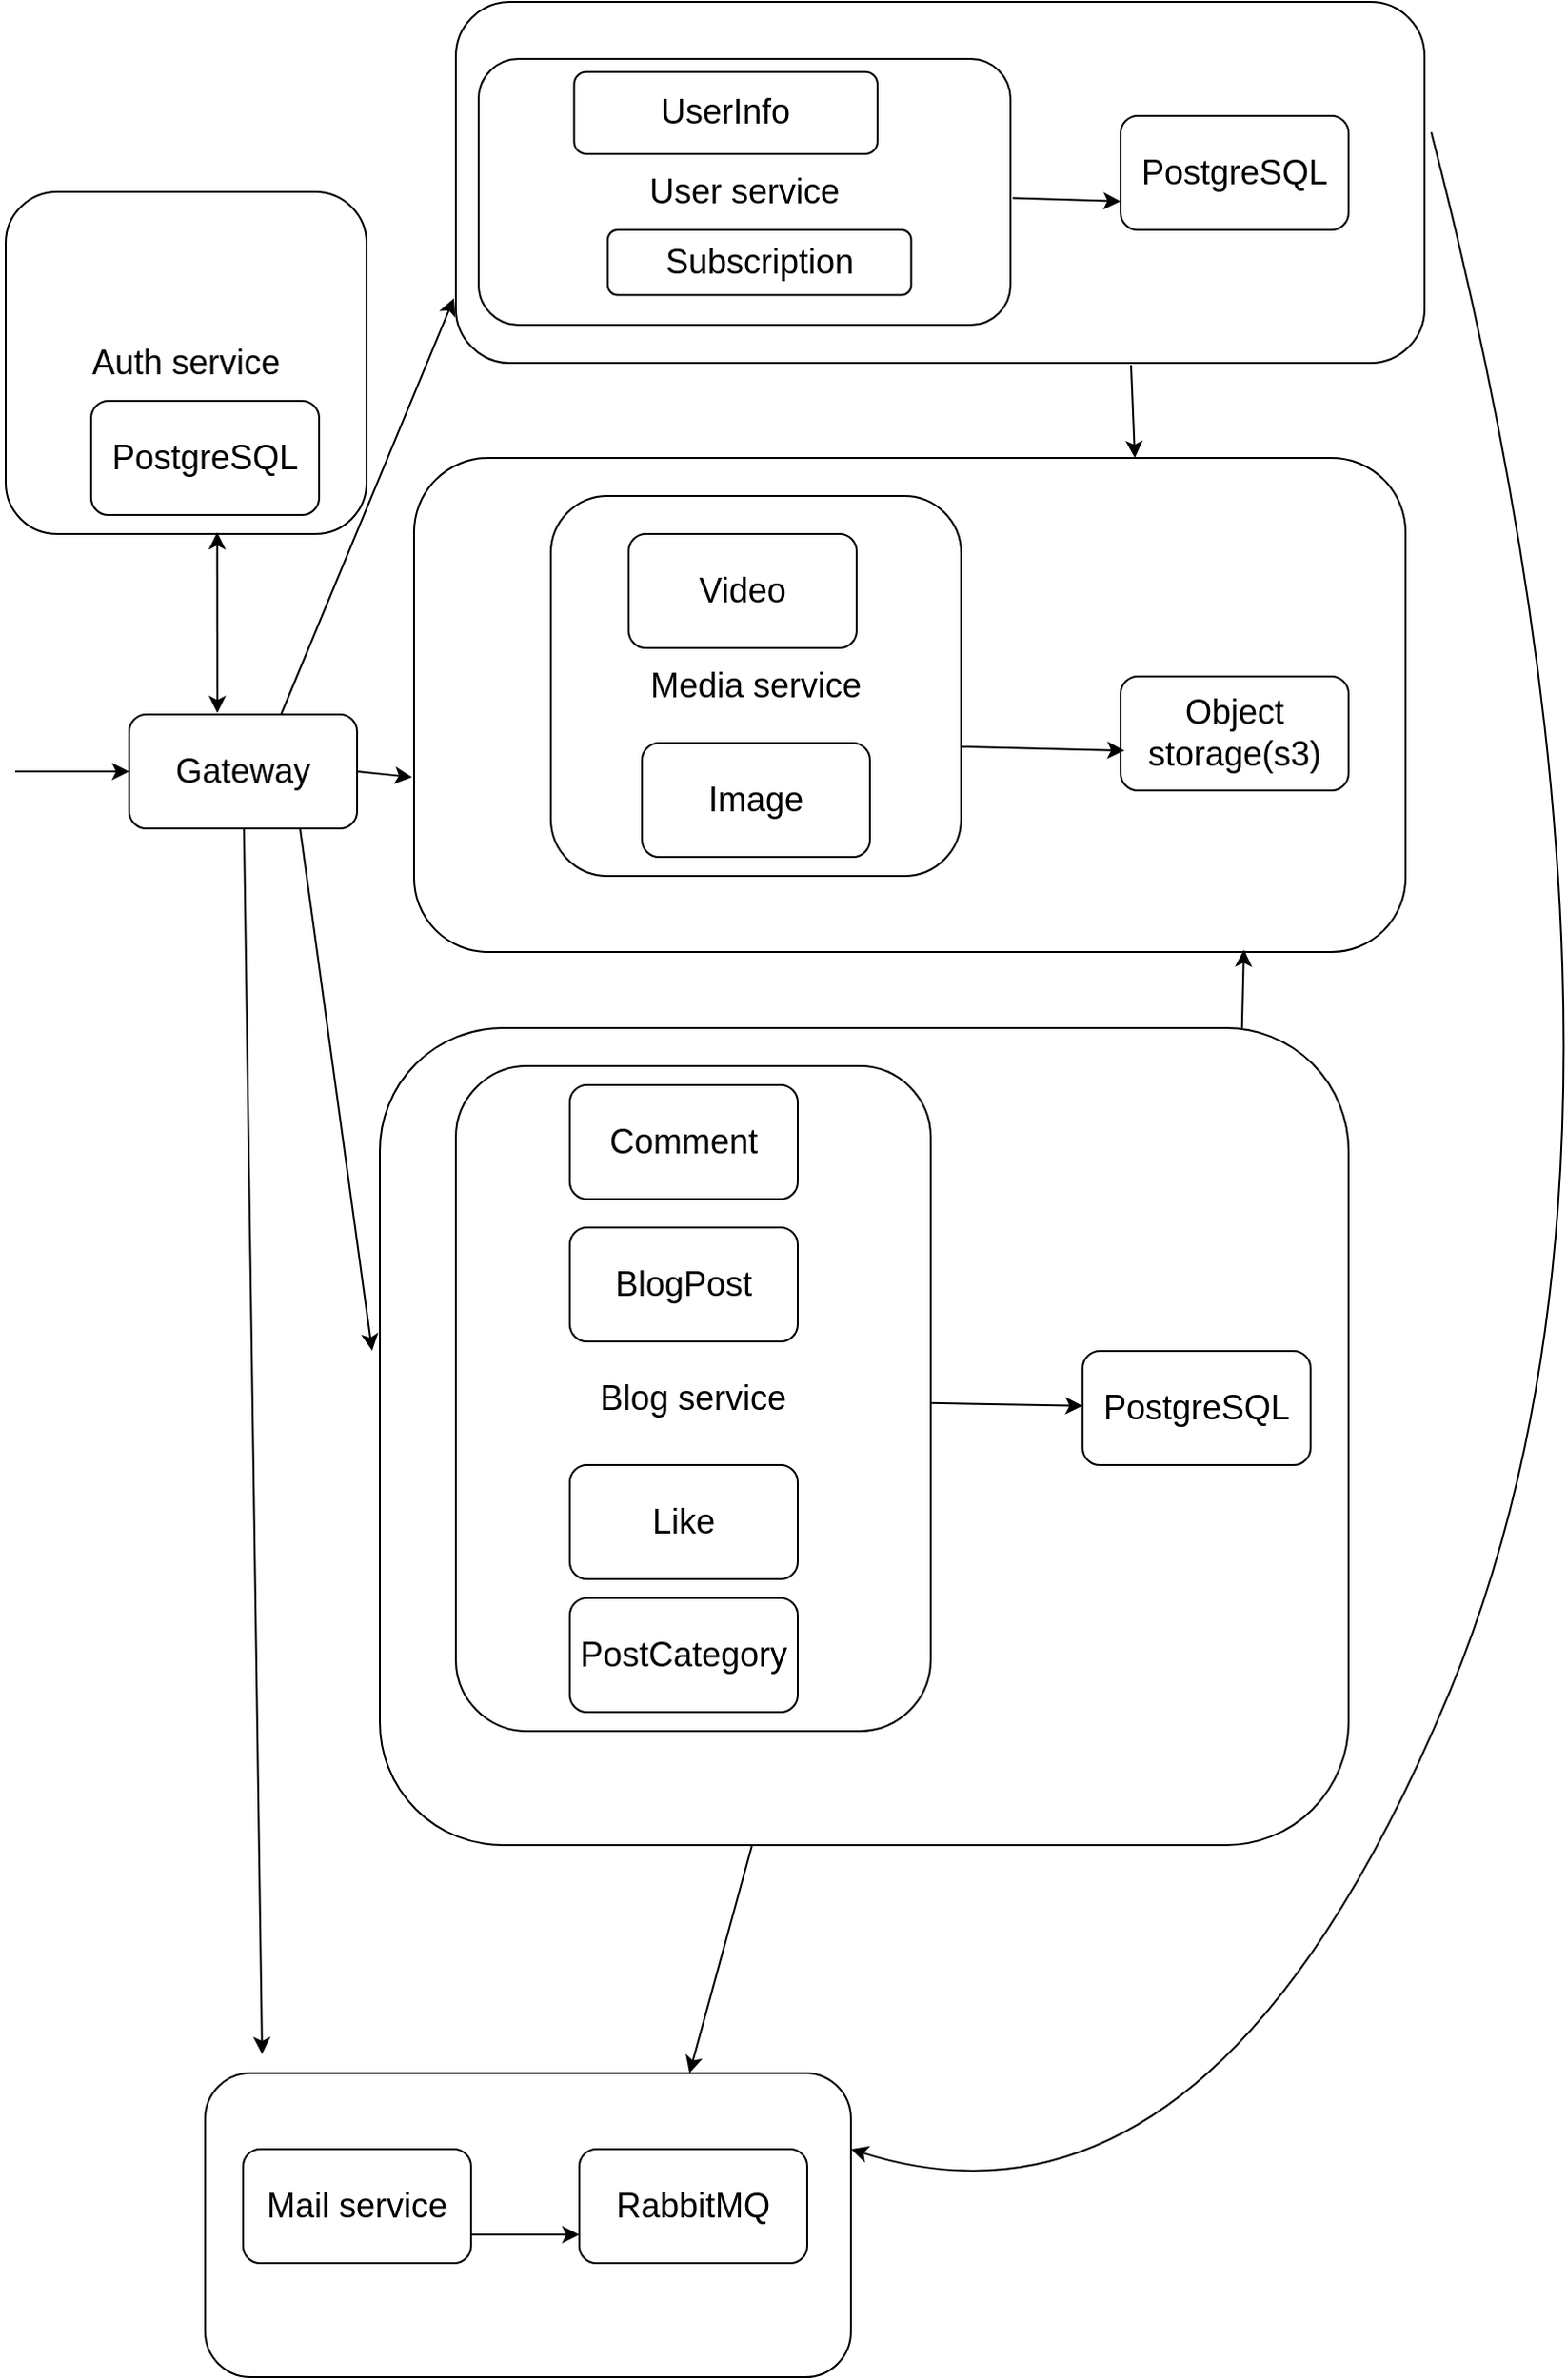 <mxfile version="24.1.0" type="github">
  <diagram name="Страница — 1" id="rwgA5BPk8sBzmZya6ONt">
    <mxGraphModel dx="2924" dy="1787" grid="1" gridSize="10" guides="1" tooltips="1" connect="1" arrows="1" fold="1" page="1" pageScale="1" pageWidth="827" pageHeight="1169" math="0" shadow="0">
      <root>
        <mxCell id="0" />
        <mxCell id="1" parent="0" />
        <mxCell id="uoVfsjoM4IQGvuYFjnLu-93" value="" style="rounded=1;whiteSpace=wrap;html=1;" parent="1" vertex="1">
          <mxGeometry x="110" y="1270" width="340" height="160" as="geometry" />
        </mxCell>
        <mxCell id="uoVfsjoM4IQGvuYFjnLu-91" value="" style="rounded=1;whiteSpace=wrap;html=1;" parent="1" vertex="1">
          <mxGeometry x="220" y="420" width="522" height="260" as="geometry" />
        </mxCell>
        <mxCell id="uoVfsjoM4IQGvuYFjnLu-90" value="" style="rounded=1;whiteSpace=wrap;html=1;" parent="1" vertex="1">
          <mxGeometry x="242" y="180" width="510" height="190" as="geometry" />
        </mxCell>
        <mxCell id="uoVfsjoM4IQGvuYFjnLu-15" value="&lt;font style=&quot;font-size: 18px;&quot;&gt;Mail service&lt;/font&gt;" style="rounded=1;whiteSpace=wrap;html=1;" parent="1" vertex="1">
          <mxGeometry x="130" y="1310" width="120" height="60" as="geometry" />
        </mxCell>
        <mxCell id="uoVfsjoM4IQGvuYFjnLu-20" value="&lt;font style=&quot;font-size: 18px;&quot;&gt;Gateway&lt;/font&gt;" style="rounded=1;whiteSpace=wrap;html=1;" parent="1" vertex="1">
          <mxGeometry x="70" y="555" width="120" height="60" as="geometry" />
        </mxCell>
        <mxCell id="uoVfsjoM4IQGvuYFjnLu-24" value="" style="endArrow=classic;html=1;rounded=0;entryX=-0.002;entryY=0.821;entryDx=0;entryDy=0;entryPerimeter=0;" parent="1" target="uoVfsjoM4IQGvuYFjnLu-90" edge="1">
          <mxGeometry width="50" height="50" relative="1" as="geometry">
            <mxPoint x="150" y="555" as="sourcePoint" />
            <mxPoint x="200" y="505" as="targetPoint" />
          </mxGeometry>
        </mxCell>
        <mxCell id="uoVfsjoM4IQGvuYFjnLu-25" value="" style="endArrow=classic;html=1;rounded=0;exitX=1;exitY=0.5;exitDx=0;exitDy=0;entryX=-0.002;entryY=0.646;entryDx=0;entryDy=0;entryPerimeter=0;" parent="1" source="uoVfsjoM4IQGvuYFjnLu-20" target="uoVfsjoM4IQGvuYFjnLu-91" edge="1">
          <mxGeometry width="50" height="50" relative="1" as="geometry">
            <mxPoint x="440" y="530" as="sourcePoint" />
            <mxPoint x="350" y="380" as="targetPoint" />
          </mxGeometry>
        </mxCell>
        <mxCell id="uoVfsjoM4IQGvuYFjnLu-26" value="" style="endArrow=classic;html=1;rounded=0;exitX=0.75;exitY=1;exitDx=0;exitDy=0;entryX=-0.008;entryY=0.395;entryDx=0;entryDy=0;entryPerimeter=0;" parent="1" source="uoVfsjoM4IQGvuYFjnLu-20" target="uoVfsjoM4IQGvuYFjnLu-57" edge="1">
          <mxGeometry width="50" height="50" relative="1" as="geometry">
            <mxPoint x="390" y="570" as="sourcePoint" />
            <mxPoint x="440" y="520" as="targetPoint" />
          </mxGeometry>
        </mxCell>
        <mxCell id="uoVfsjoM4IQGvuYFjnLu-27" value="" style="endArrow=classic;html=1;rounded=0;" parent="1" source="uoVfsjoM4IQGvuYFjnLu-20" edge="1">
          <mxGeometry width="50" height="50" relative="1" as="geometry">
            <mxPoint x="390" y="800" as="sourcePoint" />
            <mxPoint x="140" y="1260" as="targetPoint" />
          </mxGeometry>
        </mxCell>
        <mxCell id="uoVfsjoM4IQGvuYFjnLu-30" value="&lt;span style=&quot;font-size: 18px;&quot;&gt;Object storage(s3)&lt;/span&gt;" style="rounded=1;whiteSpace=wrap;html=1;" parent="1" vertex="1">
          <mxGeometry x="592" y="535" width="120" height="60" as="geometry" />
        </mxCell>
        <mxCell id="uoVfsjoM4IQGvuYFjnLu-31" value="" style="endArrow=classic;html=1;rounded=0;exitX=1;exitY=0.66;exitDx=0;exitDy=0;exitPerimeter=0;entryX=0.017;entryY=0.65;entryDx=0;entryDy=0;entryPerimeter=0;" parent="1" source="uoVfsjoM4IQGvuYFjnLu-6" target="uoVfsjoM4IQGvuYFjnLu-30" edge="1">
          <mxGeometry width="50" height="50" relative="1" as="geometry">
            <mxPoint x="422" y="525" as="sourcePoint" />
            <mxPoint x="472" y="475" as="targetPoint" />
          </mxGeometry>
        </mxCell>
        <mxCell id="uoVfsjoM4IQGvuYFjnLu-36" value="" style="group" parent="1" vertex="1" connectable="0">
          <mxGeometry x="254" y="210" width="280" height="140" as="geometry" />
        </mxCell>
        <mxCell id="uoVfsjoM4IQGvuYFjnLu-4" value="&lt;font style=&quot;font-size: 18px;&quot;&gt;User service&lt;/font&gt;" style="rounded=1;whiteSpace=wrap;html=1;" parent="uoVfsjoM4IQGvuYFjnLu-36" vertex="1">
          <mxGeometry width="280" height="140" as="geometry" />
        </mxCell>
        <mxCell id="uoVfsjoM4IQGvuYFjnLu-32" value="&lt;font style=&quot;font-size: 18px;&quot;&gt;UserInfo&lt;/font&gt;" style="rounded=1;whiteSpace=wrap;html=1;" parent="uoVfsjoM4IQGvuYFjnLu-36" vertex="1">
          <mxGeometry x="50.26" y="6.89" width="159.74" height="43.11" as="geometry" />
        </mxCell>
        <mxCell id="uoVfsjoM4IQGvuYFjnLu-33" value="&lt;font style=&quot;font-size: 18px;&quot;&gt;Subscription&lt;/font&gt;" style="rounded=1;whiteSpace=wrap;html=1;" parent="uoVfsjoM4IQGvuYFjnLu-36" vertex="1">
          <mxGeometry x="68" y="90" width="159.74" height="34.22" as="geometry" />
        </mxCell>
        <mxCell id="uoVfsjoM4IQGvuYFjnLu-45" style="edgeStyle=orthogonalEdgeStyle;rounded=0;orthogonalLoop=1;jettySize=auto;html=1;exitX=0.5;exitY=1;exitDx=0;exitDy=0;" parent="uoVfsjoM4IQGvuYFjnLu-36" source="uoVfsjoM4IQGvuYFjnLu-4" target="uoVfsjoM4IQGvuYFjnLu-4" edge="1">
          <mxGeometry relative="1" as="geometry" />
        </mxCell>
        <mxCell id="uoVfsjoM4IQGvuYFjnLu-48" value="&lt;span style=&quot;font-size: 18px;&quot;&gt;PostgreSQL&lt;/span&gt;" style="rounded=1;whiteSpace=wrap;html=1;" parent="1" vertex="1">
          <mxGeometry x="592" y="240" width="120" height="60" as="geometry" />
        </mxCell>
        <mxCell id="uoVfsjoM4IQGvuYFjnLu-50" value="" style="endArrow=classic;html=1;rounded=0;entryX=0;entryY=0.75;entryDx=0;entryDy=0;exitX=1.004;exitY=0.523;exitDx=0;exitDy=0;exitPerimeter=0;" parent="1" source="uoVfsjoM4IQGvuYFjnLu-4" target="uoVfsjoM4IQGvuYFjnLu-48" edge="1">
          <mxGeometry width="50" height="50" relative="1" as="geometry">
            <mxPoint x="632" y="580" as="sourcePoint" />
            <mxPoint x="682" y="530" as="targetPoint" />
          </mxGeometry>
        </mxCell>
        <mxCell id="uoVfsjoM4IQGvuYFjnLu-54" value="" style="endArrow=classic;html=1;rounded=0;" parent="1" edge="1">
          <mxGeometry width="50" height="50" relative="1" as="geometry">
            <mxPoint x="10" y="585" as="sourcePoint" />
            <mxPoint x="70" y="585" as="targetPoint" />
          </mxGeometry>
        </mxCell>
        <mxCell id="uoVfsjoM4IQGvuYFjnLu-57" value="" style="rounded=1;whiteSpace=wrap;html=1;" parent="1" vertex="1">
          <mxGeometry x="202" y="720" width="510" height="430" as="geometry" />
        </mxCell>
        <mxCell id="uoVfsjoM4IQGvuYFjnLu-46" value="&lt;span style=&quot;font-size: 18px;&quot;&gt;PostgreSQL&lt;/span&gt;" style="rounded=1;whiteSpace=wrap;html=1;" parent="1" vertex="1">
          <mxGeometry x="572" y="890" width="120" height="60" as="geometry" />
        </mxCell>
        <mxCell id="uoVfsjoM4IQGvuYFjnLu-47" value="" style="endArrow=classic;html=1;rounded=0;" parent="1" source="uoVfsjoM4IQGvuYFjnLu-7" target="uoVfsjoM4IQGvuYFjnLu-46" edge="1">
          <mxGeometry width="50" height="50" relative="1" as="geometry">
            <mxPoint x="102" y="720" as="sourcePoint" />
            <mxPoint x="239" y="891" as="targetPoint" />
          </mxGeometry>
        </mxCell>
        <mxCell id="uoVfsjoM4IQGvuYFjnLu-7" value="&lt;font style=&quot;font-size: 18px;&quot;&gt;Blog service&lt;/font&gt;" style="rounded=1;whiteSpace=wrap;html=1;" parent="1" vertex="1">
          <mxGeometry x="242" y="740" width="250" height="350" as="geometry" />
        </mxCell>
        <mxCell id="uoVfsjoM4IQGvuYFjnLu-8" value="&lt;font style=&quot;font-size: 18px;&quot;&gt;Comment&lt;/font&gt;" style="rounded=1;whiteSpace=wrap;html=1;" parent="1" vertex="1">
          <mxGeometry x="302" y="750" width="120" height="60" as="geometry" />
        </mxCell>
        <mxCell id="uoVfsjoM4IQGvuYFjnLu-11" value="&lt;span style=&quot;font-size: 18px;&quot;&gt;BlogPost&lt;/span&gt;" style="rounded=1;whiteSpace=wrap;html=1;" parent="1" vertex="1">
          <mxGeometry x="302" y="825" width="120" height="60" as="geometry" />
        </mxCell>
        <mxCell id="uoVfsjoM4IQGvuYFjnLu-14" value="&lt;span style=&quot;font-size: 18px;&quot;&gt;Like&lt;/span&gt;" style="rounded=1;whiteSpace=wrap;html=1;" parent="1" vertex="1">
          <mxGeometry x="302" y="950" width="120" height="60" as="geometry" />
        </mxCell>
        <mxCell id="uoVfsjoM4IQGvuYFjnLu-28" value="&lt;span style=&quot;font-size: 18px;&quot;&gt;PostCategory&lt;/span&gt;" style="rounded=1;whiteSpace=wrap;html=1;" parent="1" vertex="1">
          <mxGeometry x="302" y="1020" width="120" height="60" as="geometry" />
        </mxCell>
        <mxCell id="uoVfsjoM4IQGvuYFjnLu-6" value="&lt;font style=&quot;font-size: 18px;&quot;&gt;Media service&lt;/font&gt;" style="rounded=1;whiteSpace=wrap;html=1;" parent="1" vertex="1">
          <mxGeometry x="292" y="440" width="216" height="200" as="geometry" />
        </mxCell>
        <mxCell id="uoVfsjoM4IQGvuYFjnLu-18" value="&lt;font style=&quot;font-size: 18px;&quot;&gt;Video&lt;/font&gt;" style="rounded=1;whiteSpace=wrap;html=1;" parent="1" vertex="1">
          <mxGeometry x="333" y="460" width="120" height="60" as="geometry" />
        </mxCell>
        <mxCell id="uoVfsjoM4IQGvuYFjnLu-19" value="&lt;font style=&quot;font-size: 18px;&quot;&gt;Image&lt;/font&gt;" style="rounded=1;whiteSpace=wrap;html=1;" parent="1" vertex="1">
          <mxGeometry x="340" y="570" width="120" height="60" as="geometry" />
        </mxCell>
        <mxCell id="uoVfsjoM4IQGvuYFjnLu-95" value="&lt;span style=&quot;font-size: 18px;&quot;&gt;RabbitMQ&lt;/span&gt;" style="rounded=1;whiteSpace=wrap;html=1;" parent="1" vertex="1">
          <mxGeometry x="307" y="1310" width="120" height="60" as="geometry" />
        </mxCell>
        <mxCell id="uoVfsjoM4IQGvuYFjnLu-98" value="" style="endArrow=classic;html=1;rounded=0;exitX=1;exitY=0.75;exitDx=0;exitDy=0;entryX=0;entryY=0.75;entryDx=0;entryDy=0;" parent="1" source="uoVfsjoM4IQGvuYFjnLu-15" target="uoVfsjoM4IQGvuYFjnLu-95" edge="1">
          <mxGeometry width="50" height="50" relative="1" as="geometry">
            <mxPoint x="740" y="790" as="sourcePoint" />
            <mxPoint x="790" y="740" as="targetPoint" />
          </mxGeometry>
        </mxCell>
        <mxCell id="uoVfsjoM4IQGvuYFjnLu-101" value="" style="curved=1;endArrow=classic;html=1;rounded=0;entryX=1;entryY=0.25;entryDx=0;entryDy=0;exitX=1.007;exitY=0.361;exitDx=0;exitDy=0;exitPerimeter=0;" parent="1" source="uoVfsjoM4IQGvuYFjnLu-90" target="uoVfsjoM4IQGvuYFjnLu-93" edge="1">
          <mxGeometry width="50" height="50" relative="1" as="geometry">
            <mxPoint x="690" y="140" as="sourcePoint" />
            <mxPoint x="770" y="550" as="targetPoint" />
            <Array as="points">
              <mxPoint x="890" y="770" />
              <mxPoint x="640" y="1370" />
            </Array>
          </mxGeometry>
        </mxCell>
        <mxCell id="uoVfsjoM4IQGvuYFjnLu-102" value="" style="endArrow=classic;html=1;rounded=0;entryX=0.75;entryY=0;entryDx=0;entryDy=0;" parent="1" source="uoVfsjoM4IQGvuYFjnLu-57" target="uoVfsjoM4IQGvuYFjnLu-93" edge="1">
          <mxGeometry width="50" height="50" relative="1" as="geometry">
            <mxPoint x="710" y="740" as="sourcePoint" />
            <mxPoint x="760" y="690" as="targetPoint" />
          </mxGeometry>
        </mxCell>
        <mxCell id="uoVfsjoM4IQGvuYFjnLu-105" value="" style="endArrow=classic;html=1;rounded=0;exitX=0.697;exitY=1.006;exitDx=0;exitDy=0;exitPerimeter=0;entryX=0.727;entryY=0;entryDx=0;entryDy=0;entryPerimeter=0;" parent="1" source="uoVfsjoM4IQGvuYFjnLu-90" target="uoVfsjoM4IQGvuYFjnLu-91" edge="1">
          <mxGeometry width="50" height="50" relative="1" as="geometry">
            <mxPoint x="500" y="380" as="sourcePoint" />
            <mxPoint x="550" y="330" as="targetPoint" />
          </mxGeometry>
        </mxCell>
        <mxCell id="uoVfsjoM4IQGvuYFjnLu-106" value="" style="endArrow=classic;html=1;rounded=0;exitX=0.89;exitY=0;exitDx=0;exitDy=0;exitPerimeter=0;entryX=0.837;entryY=0.995;entryDx=0;entryDy=0;entryPerimeter=0;" parent="1" source="uoVfsjoM4IQGvuYFjnLu-57" target="uoVfsjoM4IQGvuYFjnLu-91" edge="1">
          <mxGeometry width="50" height="50" relative="1" as="geometry">
            <mxPoint x="690" y="730" as="sourcePoint" />
            <mxPoint x="740" y="680" as="targetPoint" />
          </mxGeometry>
        </mxCell>
        <mxCell id="J2u4H_Q9Re1nwNwx0uTC-2" value="&lt;span style=&quot;font-size: 18px;&quot;&gt;Auth service&lt;/span&gt;" style="rounded=1;whiteSpace=wrap;html=1;" vertex="1" parent="1">
          <mxGeometry x="5" y="280" width="190" height="180" as="geometry" />
        </mxCell>
        <mxCell id="J2u4H_Q9Re1nwNwx0uTC-3" value="" style="endArrow=classic;startArrow=classic;html=1;rounded=0;exitX=0.387;exitY=-0.012;exitDx=0;exitDy=0;exitPerimeter=0;entryX=0.586;entryY=0.995;entryDx=0;entryDy=0;entryPerimeter=0;" edge="1" parent="1" source="uoVfsjoM4IQGvuYFjnLu-20" target="J2u4H_Q9Re1nwNwx0uTC-2">
          <mxGeometry width="50" height="50" relative="1" as="geometry">
            <mxPoint x="210" y="410" as="sourcePoint" />
            <mxPoint x="260" y="360" as="targetPoint" />
          </mxGeometry>
        </mxCell>
        <mxCell id="J2u4H_Q9Re1nwNwx0uTC-4" value="&lt;span style=&quot;font-size: 18px;&quot;&gt;PostgreSQL&lt;/span&gt;" style="rounded=1;whiteSpace=wrap;html=1;" vertex="1" parent="1">
          <mxGeometry x="50" y="390" width="120" height="60" as="geometry" />
        </mxCell>
      </root>
    </mxGraphModel>
  </diagram>
</mxfile>
